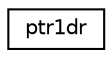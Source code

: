 digraph "Graphical Class Hierarchy"
{
 // INTERACTIVE_SVG=YES
 // LATEX_PDF_SIZE
  edge [fontname="Helvetica",fontsize="10",labelfontname="Helvetica",labelfontsize="10"];
  node [fontname="Helvetica",fontsize="10",shape=record];
  rankdir="LR";
  Node0 [label="ptr1dr",height=0.2,width=0.4,color="black", fillcolor="white", style="filled",URL="$structfms__io__mod_1_1ptr1dr.html",tooltip=" "];
}
